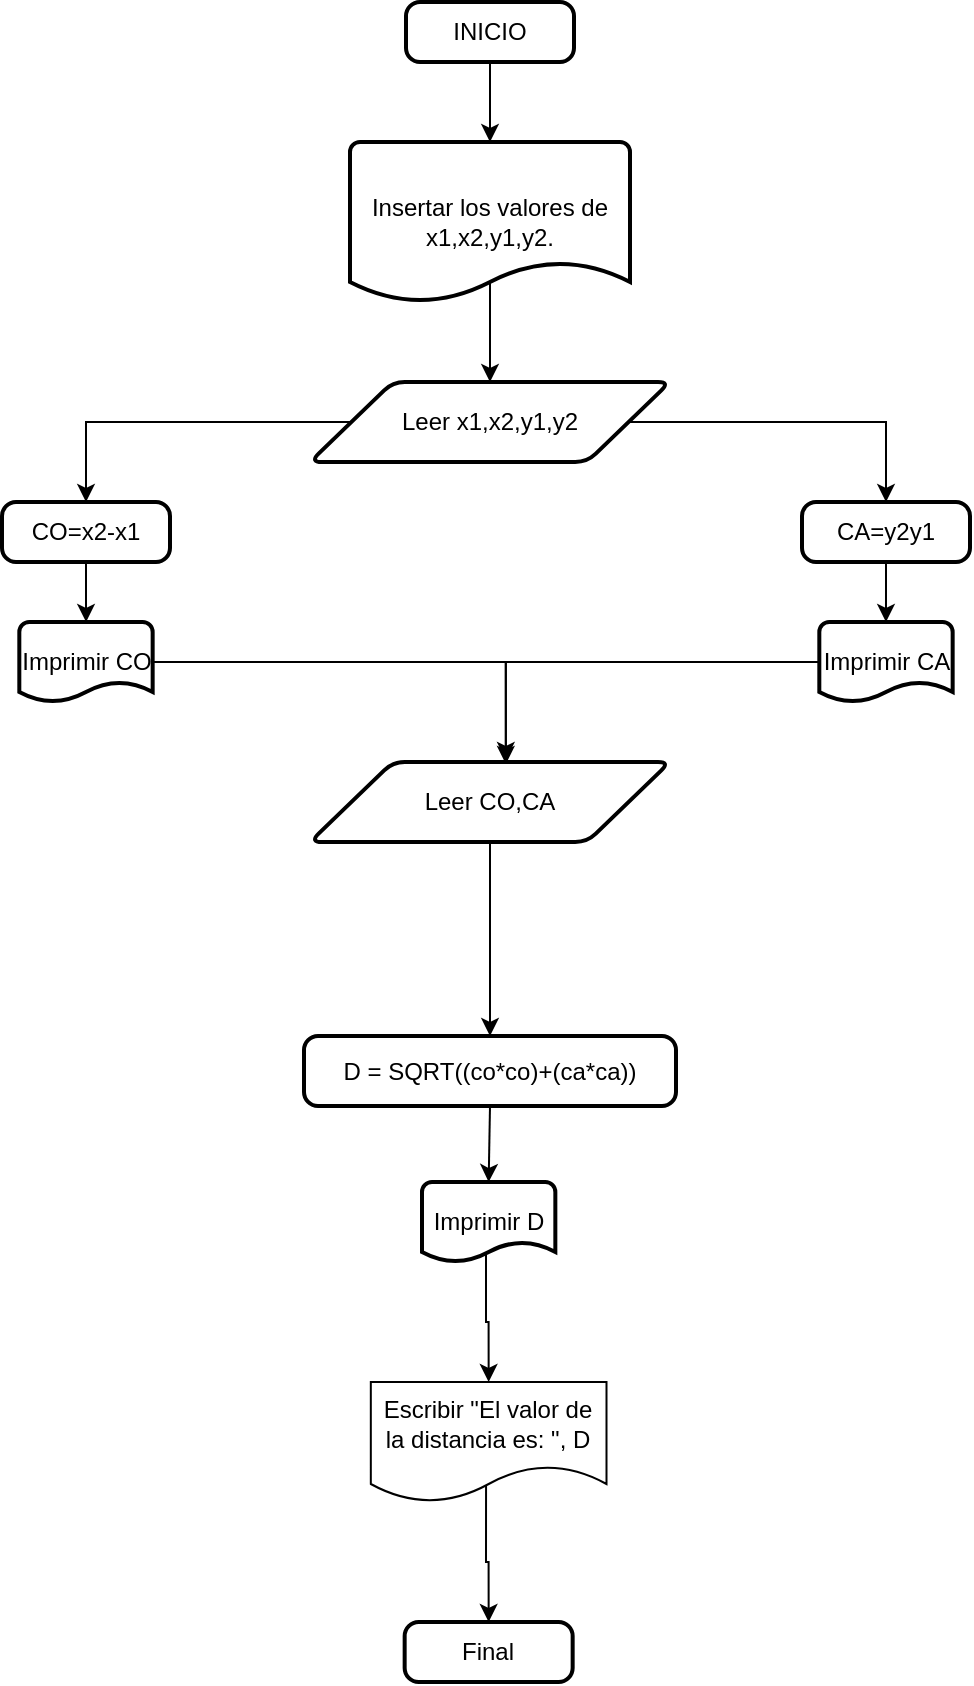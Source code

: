 <mxfile version="26.2.5">
  <diagram name="Página-1" id="NGeK7V0NHSB9Eks0i2kN">
    <mxGraphModel dx="1420" dy="786" grid="1" gridSize="10" guides="1" tooltips="1" connect="1" arrows="1" fold="1" page="1" pageScale="1" pageWidth="827" pageHeight="1169" math="0" shadow="0">
      <root>
        <mxCell id="0" />
        <mxCell id="1" parent="0" />
        <mxCell id="W4gh-WoI_3tFZ2KZenp_-1" value="INICIO" style="rounded=1;whiteSpace=wrap;html=1;absoluteArcSize=1;arcSize=14;strokeWidth=2;" vertex="1" parent="1">
          <mxGeometry x="372" y="50" width="84" height="30" as="geometry" />
        </mxCell>
        <mxCell id="W4gh-WoI_3tFZ2KZenp_-8" style="edgeStyle=orthogonalEdgeStyle;rounded=0;orthogonalLoop=1;jettySize=auto;html=1;entryX=0.5;entryY=0;entryDx=0;entryDy=0;exitX=0.5;exitY=0.838;exitDx=0;exitDy=0;exitPerimeter=0;" edge="1" parent="1" source="W4gh-WoI_3tFZ2KZenp_-2" target="W4gh-WoI_3tFZ2KZenp_-3">
          <mxGeometry relative="1" as="geometry" />
        </mxCell>
        <mxCell id="W4gh-WoI_3tFZ2KZenp_-2" value="Insertar los valores de x1,x2,y1,y2." style="strokeWidth=2;html=1;shape=mxgraph.flowchart.document2;whiteSpace=wrap;size=0.25;" vertex="1" parent="1">
          <mxGeometry x="344" y="120" width="140" height="80" as="geometry" />
        </mxCell>
        <mxCell id="W4gh-WoI_3tFZ2KZenp_-9" style="edgeStyle=orthogonalEdgeStyle;rounded=0;orthogonalLoop=1;jettySize=auto;html=1;" edge="1" parent="1" source="W4gh-WoI_3tFZ2KZenp_-3" target="W4gh-WoI_3tFZ2KZenp_-4">
          <mxGeometry relative="1" as="geometry" />
        </mxCell>
        <mxCell id="W4gh-WoI_3tFZ2KZenp_-10" style="edgeStyle=orthogonalEdgeStyle;rounded=0;orthogonalLoop=1;jettySize=auto;html=1;entryX=0.5;entryY=0;entryDx=0;entryDy=0;" edge="1" parent="1" source="W4gh-WoI_3tFZ2KZenp_-3" target="W4gh-WoI_3tFZ2KZenp_-5">
          <mxGeometry relative="1" as="geometry" />
        </mxCell>
        <mxCell id="W4gh-WoI_3tFZ2KZenp_-3" value="Leer x1,x2,y1,y2" style="shape=parallelogram;html=1;strokeWidth=2;perimeter=parallelogramPerimeter;whiteSpace=wrap;rounded=1;arcSize=12;size=0.23;" vertex="1" parent="1">
          <mxGeometry x="324" y="240" width="180" height="40" as="geometry" />
        </mxCell>
        <mxCell id="W4gh-WoI_3tFZ2KZenp_-13" style="edgeStyle=orthogonalEdgeStyle;rounded=0;orthogonalLoop=1;jettySize=auto;html=1;" edge="1" parent="1" source="W4gh-WoI_3tFZ2KZenp_-4" target="W4gh-WoI_3tFZ2KZenp_-11">
          <mxGeometry relative="1" as="geometry" />
        </mxCell>
        <mxCell id="W4gh-WoI_3tFZ2KZenp_-4" value="CO=x2-x1" style="rounded=1;whiteSpace=wrap;html=1;absoluteArcSize=1;arcSize=14;strokeWidth=2;" vertex="1" parent="1">
          <mxGeometry x="170" y="300" width="84" height="30" as="geometry" />
        </mxCell>
        <mxCell id="W4gh-WoI_3tFZ2KZenp_-5" value="CA=y2y1" style="rounded=1;whiteSpace=wrap;html=1;absoluteArcSize=1;arcSize=14;strokeWidth=2;" vertex="1" parent="1">
          <mxGeometry x="570" y="300" width="84" height="30" as="geometry" />
        </mxCell>
        <mxCell id="W4gh-WoI_3tFZ2KZenp_-7" style="edgeStyle=orthogonalEdgeStyle;rounded=0;orthogonalLoop=1;jettySize=auto;html=1;entryX=0.5;entryY=0;entryDx=0;entryDy=0;entryPerimeter=0;" edge="1" parent="1" source="W4gh-WoI_3tFZ2KZenp_-1" target="W4gh-WoI_3tFZ2KZenp_-2">
          <mxGeometry relative="1" as="geometry" />
        </mxCell>
        <mxCell id="W4gh-WoI_3tFZ2KZenp_-11" value="Imprimir CO" style="strokeWidth=2;html=1;shape=mxgraph.flowchart.document2;whiteSpace=wrap;size=0.25;" vertex="1" parent="1">
          <mxGeometry x="178.66" y="360" width="66.67" height="40" as="geometry" />
        </mxCell>
        <mxCell id="W4gh-WoI_3tFZ2KZenp_-12" value="Imprimir CA" style="strokeWidth=2;html=1;shape=mxgraph.flowchart.document2;whiteSpace=wrap;size=0.25;" vertex="1" parent="1">
          <mxGeometry x="578.66" y="360" width="66.67" height="40" as="geometry" />
        </mxCell>
        <mxCell id="W4gh-WoI_3tFZ2KZenp_-21" style="edgeStyle=orthogonalEdgeStyle;rounded=0;orthogonalLoop=1;jettySize=auto;html=1;" edge="1" parent="1" source="W4gh-WoI_3tFZ2KZenp_-15" target="W4gh-WoI_3tFZ2KZenp_-20">
          <mxGeometry relative="1" as="geometry" />
        </mxCell>
        <mxCell id="W4gh-WoI_3tFZ2KZenp_-15" value="Leer CO,CA" style="shape=parallelogram;html=1;strokeWidth=2;perimeter=parallelogramPerimeter;whiteSpace=wrap;rounded=1;arcSize=12;size=0.23;" vertex="1" parent="1">
          <mxGeometry x="324" y="430" width="180" height="40" as="geometry" />
        </mxCell>
        <mxCell id="W4gh-WoI_3tFZ2KZenp_-16" style="edgeStyle=orthogonalEdgeStyle;rounded=0;orthogonalLoop=1;jettySize=auto;html=1;entryX=0.544;entryY=-0.025;entryDx=0;entryDy=0;entryPerimeter=0;" edge="1" parent="1" source="W4gh-WoI_3tFZ2KZenp_-11" target="W4gh-WoI_3tFZ2KZenp_-15">
          <mxGeometry relative="1" as="geometry" />
        </mxCell>
        <mxCell id="W4gh-WoI_3tFZ2KZenp_-17" style="edgeStyle=orthogonalEdgeStyle;rounded=0;orthogonalLoop=1;jettySize=auto;html=1;entryX=0.544;entryY=0.025;entryDx=0;entryDy=0;entryPerimeter=0;" edge="1" parent="1" source="W4gh-WoI_3tFZ2KZenp_-12" target="W4gh-WoI_3tFZ2KZenp_-15">
          <mxGeometry relative="1" as="geometry" />
        </mxCell>
        <mxCell id="W4gh-WoI_3tFZ2KZenp_-18" style="edgeStyle=orthogonalEdgeStyle;rounded=0;orthogonalLoop=1;jettySize=auto;html=1;entryX=0.5;entryY=0;entryDx=0;entryDy=0;entryPerimeter=0;" edge="1" parent="1" source="W4gh-WoI_3tFZ2KZenp_-5" target="W4gh-WoI_3tFZ2KZenp_-12">
          <mxGeometry relative="1" as="geometry" />
        </mxCell>
        <mxCell id="W4gh-WoI_3tFZ2KZenp_-20" value="D = SQRT((co*co)+(ca*ca))" style="rounded=1;whiteSpace=wrap;html=1;absoluteArcSize=1;arcSize=14;strokeWidth=2;" vertex="1" parent="1">
          <mxGeometry x="321" y="567" width="186" height="35" as="geometry" />
        </mxCell>
        <mxCell id="W4gh-WoI_3tFZ2KZenp_-27" style="edgeStyle=orthogonalEdgeStyle;rounded=0;orthogonalLoop=1;jettySize=auto;html=1;entryX=0.5;entryY=0;entryDx=0;entryDy=0;exitX=0.48;exitY=0.825;exitDx=0;exitDy=0;exitPerimeter=0;" edge="1" parent="1" source="W4gh-WoI_3tFZ2KZenp_-23" target="W4gh-WoI_3tFZ2KZenp_-26">
          <mxGeometry relative="1" as="geometry" />
        </mxCell>
        <mxCell id="W4gh-WoI_3tFZ2KZenp_-23" value="Imprimir D" style="strokeWidth=2;html=1;shape=mxgraph.flowchart.document2;whiteSpace=wrap;size=0.25;" vertex="1" parent="1">
          <mxGeometry x="380" y="640" width="66.67" height="40" as="geometry" />
        </mxCell>
        <mxCell id="W4gh-WoI_3tFZ2KZenp_-25" style="edgeStyle=orthogonalEdgeStyle;rounded=0;orthogonalLoop=1;jettySize=auto;html=1;exitX=0.5;exitY=1;exitDx=0;exitDy=0;entryX=0.5;entryY=0;entryDx=0;entryDy=0;entryPerimeter=0;" edge="1" parent="1" source="W4gh-WoI_3tFZ2KZenp_-20" target="W4gh-WoI_3tFZ2KZenp_-23">
          <mxGeometry relative="1" as="geometry" />
        </mxCell>
        <mxCell id="W4gh-WoI_3tFZ2KZenp_-29" style="edgeStyle=orthogonalEdgeStyle;rounded=0;orthogonalLoop=1;jettySize=auto;html=1;entryX=0.5;entryY=0;entryDx=0;entryDy=0;exitX=0.489;exitY=0.8;exitDx=0;exitDy=0;exitPerimeter=0;" edge="1" parent="1" source="W4gh-WoI_3tFZ2KZenp_-26" target="W4gh-WoI_3tFZ2KZenp_-28">
          <mxGeometry relative="1" as="geometry" />
        </mxCell>
        <mxCell id="W4gh-WoI_3tFZ2KZenp_-26" value="Escribir &quot;El valor de la distancia es: &quot;, D" style="shape=document;whiteSpace=wrap;html=1;boundedLbl=1;" vertex="1" parent="1">
          <mxGeometry x="354.41" y="740" width="117.84" height="60" as="geometry" />
        </mxCell>
        <mxCell id="W4gh-WoI_3tFZ2KZenp_-28" value="Final" style="rounded=1;whiteSpace=wrap;html=1;absoluteArcSize=1;arcSize=14;strokeWidth=2;" vertex="1" parent="1">
          <mxGeometry x="371.33" y="860" width="84" height="30" as="geometry" />
        </mxCell>
      </root>
    </mxGraphModel>
  </diagram>
</mxfile>
